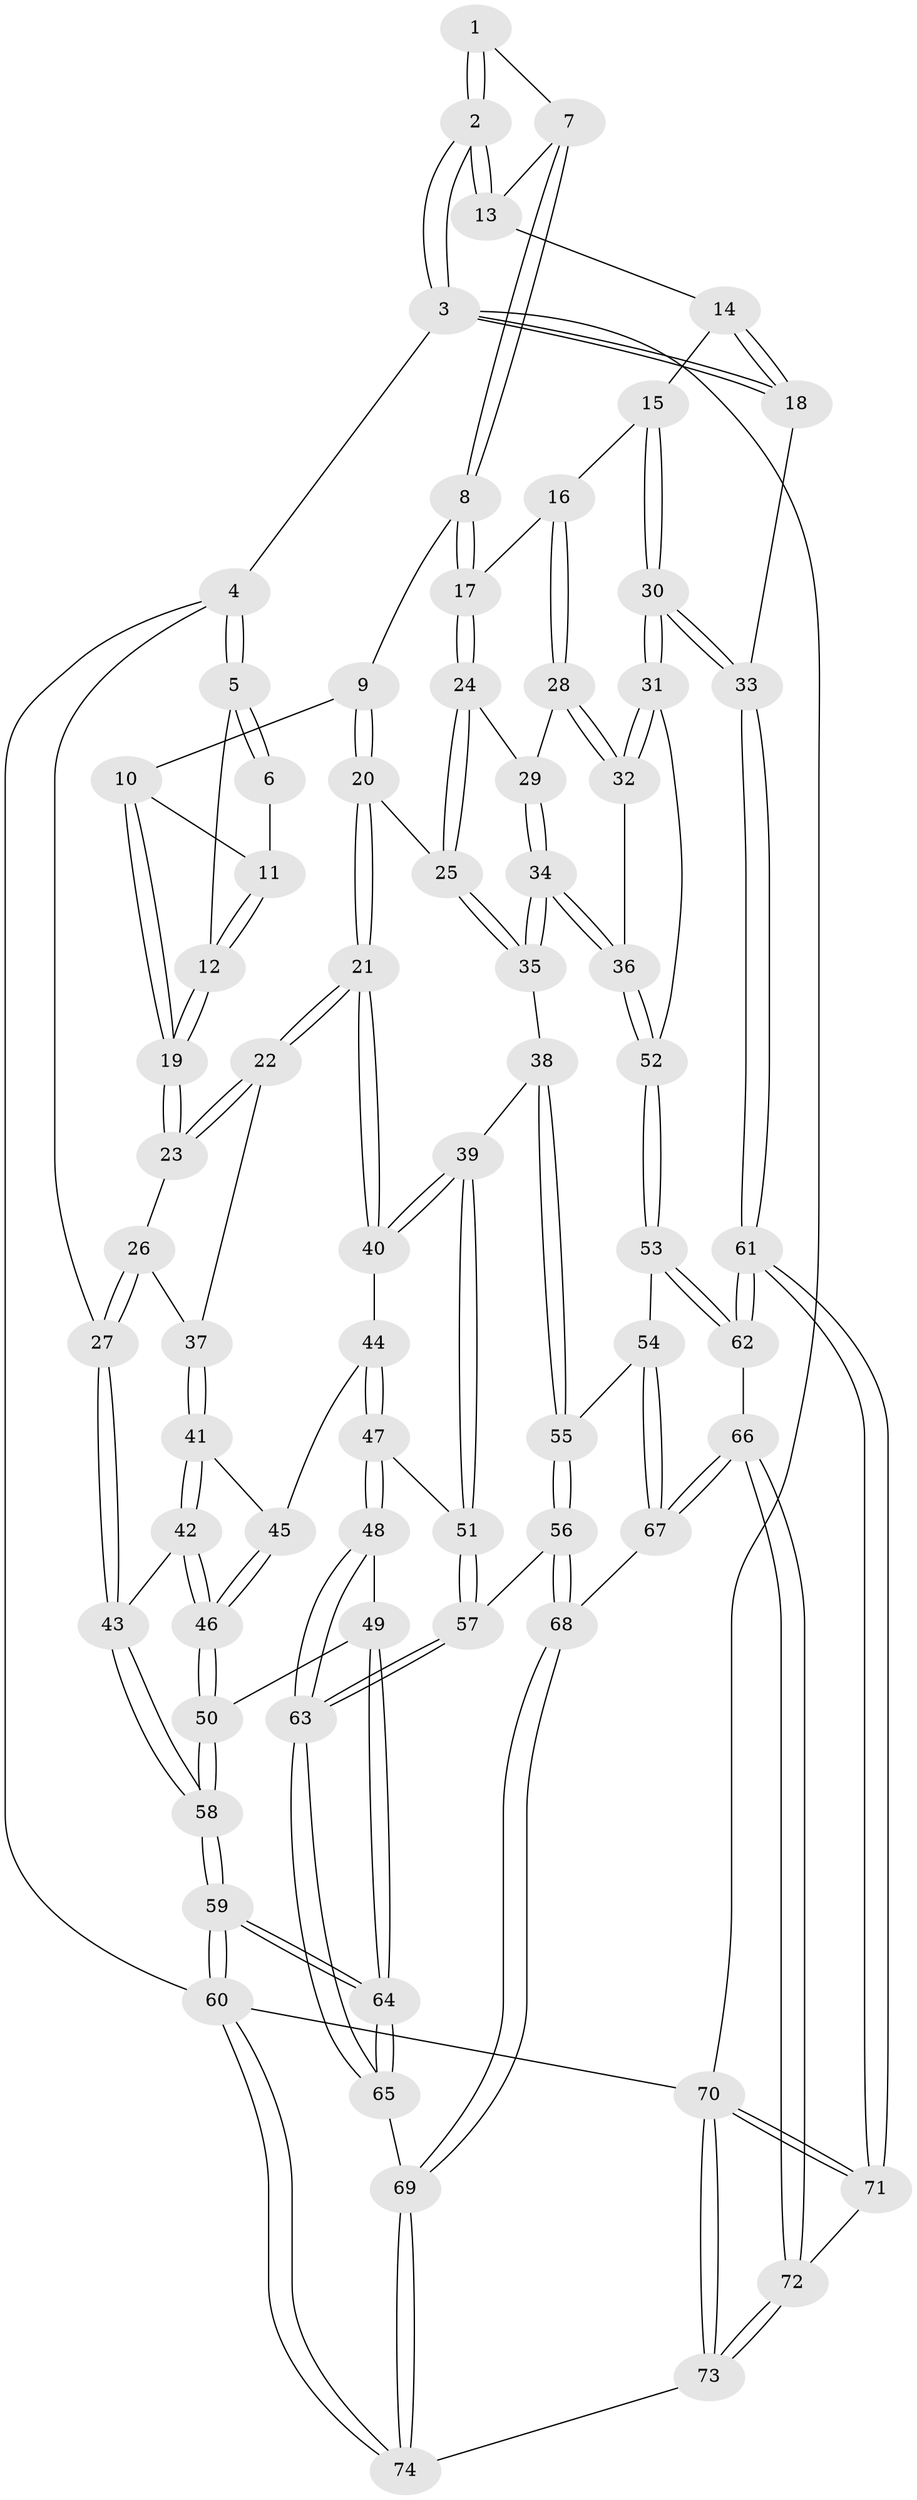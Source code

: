 // coarse degree distribution, {3: 0.09803921568627451, 5: 0.5490196078431373, 2: 0.0196078431372549, 4: 0.1568627450980392, 6: 0.11764705882352941, 7: 0.058823529411764705}
// Generated by graph-tools (version 1.1) at 2025/04/03/04/25 22:04:26]
// undirected, 74 vertices, 182 edges
graph export_dot {
graph [start="1"]
  node [color=gray90,style=filled];
  1 [pos="+0.6607002672297907+0"];
  2 [pos="+1+0"];
  3 [pos="+1+0"];
  4 [pos="+0+0"];
  5 [pos="+0+0"];
  6 [pos="+0.3672231957796724+0"];
  7 [pos="+0.6992287784214108+0.040492713277182624"];
  8 [pos="+0.676843037193169+0.16170703017977087"];
  9 [pos="+0.5598497032009467+0.19301404447254167"];
  10 [pos="+0.5217236405757577+0.16582928458188012"];
  11 [pos="+0.4400492243300958+0.060229389986015125"];
  12 [pos="+0.272795647183346+0.22100553746380291"];
  13 [pos="+0.8449031195601628+0.04808999525097002"];
  14 [pos="+0.9311485321880532+0.1663781040388897"];
  15 [pos="+0.818154193682754+0.24380362857647764"];
  16 [pos="+0.7808188895663093+0.23381493828600153"];
  17 [pos="+0.739456659524965+0.21752778229081565"];
  18 [pos="+1+0.03385066790925691"];
  19 [pos="+0.27612539792881774+0.2351228218540494"];
  20 [pos="+0.5193445066812088+0.2855577422438948"];
  21 [pos="+0.36882387108157694+0.3891135008682872"];
  22 [pos="+0.28819594632282525+0.2915410449678202"];
  23 [pos="+0.27473441681800204+0.2709191452982308"];
  24 [pos="+0.691471217098321+0.32084108313076365"];
  25 [pos="+0.6011549371546331+0.3950140069592571"];
  26 [pos="+0.09926206187197024+0.3221227483650959"];
  27 [pos="+0+0.2779221052038686"];
  28 [pos="+0.7376073159886647+0.39933463624611354"];
  29 [pos="+0.7014974354304622+0.39372567031682854"];
  30 [pos="+0.9412712495644898+0.4905611917721061"];
  31 [pos="+0.8580999748281916+0.48045422887548755"];
  32 [pos="+0.7481058096875604+0.4105197836219348"];
  33 [pos="+1+0.6058095495983589"];
  34 [pos="+0.6293473852717698+0.4820374204839337"];
  35 [pos="+0.6123049910674008+0.47200918242833917"];
  36 [pos="+0.6327472252624645+0.4856543703759539"];
  37 [pos="+0.161216818901976+0.434235367115147"];
  38 [pos="+0.5182046486385061+0.49052308856071836"];
  39 [pos="+0.38874916233416273+0.43835268784925907"];
  40 [pos="+0.3690235182831199+0.41590461336909607"];
  41 [pos="+0.16745576067019366+0.4616580328918587"];
  42 [pos="+0.043594124612642886+0.5025192883689267"];
  43 [pos="+0+0.4398861819873983"];
  44 [pos="+0.2983622519313163+0.4687757931949467"];
  45 [pos="+0.18860207296930045+0.47395859610212443"];
  46 [pos="+0.15614943070268059+0.6327662721438069"];
  47 [pos="+0.27614275464073473+0.5521667655500253"];
  48 [pos="+0.2034960758418861+0.6702241478483699"];
  49 [pos="+0.1756226765190873+0.6622207039039971"];
  50 [pos="+0.16158179779578313+0.6479584003721593"];
  51 [pos="+0.4067575315128066+0.6486027400753007"];
  52 [pos="+0.6451383202561204+0.5008135680231811"];
  53 [pos="+0.6608151977800043+0.6722073051754592"];
  54 [pos="+0.6470461190968742+0.6773533094737355"];
  55 [pos="+0.5056926322916784+0.6897433658923701"];
  56 [pos="+0.4753556572534831+0.704733397165495"];
  57 [pos="+0.42276539694587245+0.7093868900043664"];
  58 [pos="+0+0.653056399221021"];
  59 [pos="+0+1"];
  60 [pos="+0+1"];
  61 [pos="+1+0.708389184011651"];
  62 [pos="+0.792253766701829+0.7143328280146788"];
  63 [pos="+0.3237930677813861+0.7807362336455778"];
  64 [pos="+0+1"];
  65 [pos="+0.3226748985426839+0.7870204928265048"];
  66 [pos="+0.64581210486333+0.9251870097065168"];
  67 [pos="+0.600263340241513+0.8905690185543387"];
  68 [pos="+0.5665631723335598+0.8823343836863651"];
  69 [pos="+0.3989344908226135+0.9579860948869351"];
  70 [pos="+1+1"];
  71 [pos="+1+0.8121897004902607"];
  72 [pos="+0.6535011175158265+0.9437148960135849"];
  73 [pos="+0.6632626026654735+1"];
  74 [pos="+0.3898801187003098+1"];
  1 -- 2;
  1 -- 2;
  1 -- 7;
  2 -- 3;
  2 -- 3;
  2 -- 13;
  2 -- 13;
  3 -- 4;
  3 -- 18;
  3 -- 18;
  3 -- 70;
  4 -- 5;
  4 -- 5;
  4 -- 27;
  4 -- 60;
  5 -- 6;
  5 -- 6;
  5 -- 12;
  6 -- 11;
  7 -- 8;
  7 -- 8;
  7 -- 13;
  8 -- 9;
  8 -- 17;
  8 -- 17;
  9 -- 10;
  9 -- 20;
  9 -- 20;
  10 -- 11;
  10 -- 19;
  10 -- 19;
  11 -- 12;
  11 -- 12;
  12 -- 19;
  12 -- 19;
  13 -- 14;
  14 -- 15;
  14 -- 18;
  14 -- 18;
  15 -- 16;
  15 -- 30;
  15 -- 30;
  16 -- 17;
  16 -- 28;
  16 -- 28;
  17 -- 24;
  17 -- 24;
  18 -- 33;
  19 -- 23;
  19 -- 23;
  20 -- 21;
  20 -- 21;
  20 -- 25;
  21 -- 22;
  21 -- 22;
  21 -- 40;
  21 -- 40;
  22 -- 23;
  22 -- 23;
  22 -- 37;
  23 -- 26;
  24 -- 25;
  24 -- 25;
  24 -- 29;
  25 -- 35;
  25 -- 35;
  26 -- 27;
  26 -- 27;
  26 -- 37;
  27 -- 43;
  27 -- 43;
  28 -- 29;
  28 -- 32;
  28 -- 32;
  29 -- 34;
  29 -- 34;
  30 -- 31;
  30 -- 31;
  30 -- 33;
  30 -- 33;
  31 -- 32;
  31 -- 32;
  31 -- 52;
  32 -- 36;
  33 -- 61;
  33 -- 61;
  34 -- 35;
  34 -- 35;
  34 -- 36;
  34 -- 36;
  35 -- 38;
  36 -- 52;
  36 -- 52;
  37 -- 41;
  37 -- 41;
  38 -- 39;
  38 -- 55;
  38 -- 55;
  39 -- 40;
  39 -- 40;
  39 -- 51;
  39 -- 51;
  40 -- 44;
  41 -- 42;
  41 -- 42;
  41 -- 45;
  42 -- 43;
  42 -- 46;
  42 -- 46;
  43 -- 58;
  43 -- 58;
  44 -- 45;
  44 -- 47;
  44 -- 47;
  45 -- 46;
  45 -- 46;
  46 -- 50;
  46 -- 50;
  47 -- 48;
  47 -- 48;
  47 -- 51;
  48 -- 49;
  48 -- 63;
  48 -- 63;
  49 -- 50;
  49 -- 64;
  49 -- 64;
  50 -- 58;
  50 -- 58;
  51 -- 57;
  51 -- 57;
  52 -- 53;
  52 -- 53;
  53 -- 54;
  53 -- 62;
  53 -- 62;
  54 -- 55;
  54 -- 67;
  54 -- 67;
  55 -- 56;
  55 -- 56;
  56 -- 57;
  56 -- 68;
  56 -- 68;
  57 -- 63;
  57 -- 63;
  58 -- 59;
  58 -- 59;
  59 -- 60;
  59 -- 60;
  59 -- 64;
  59 -- 64;
  60 -- 74;
  60 -- 74;
  60 -- 70;
  61 -- 62;
  61 -- 62;
  61 -- 71;
  61 -- 71;
  62 -- 66;
  63 -- 65;
  63 -- 65;
  64 -- 65;
  64 -- 65;
  65 -- 69;
  66 -- 67;
  66 -- 67;
  66 -- 72;
  66 -- 72;
  67 -- 68;
  68 -- 69;
  68 -- 69;
  69 -- 74;
  69 -- 74;
  70 -- 71;
  70 -- 71;
  70 -- 73;
  70 -- 73;
  71 -- 72;
  72 -- 73;
  72 -- 73;
  73 -- 74;
}
